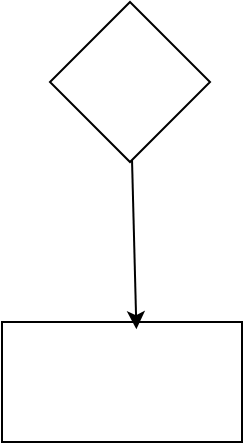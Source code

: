 <mxfile version="26.0.11">
  <diagram name="第 1 页" id="kdFhEmz8xHrsEHEFKwNB">
    <mxGraphModel dx="1050" dy="522" grid="1" gridSize="10" guides="1" tooltips="1" connect="1" arrows="1" fold="1" page="1" pageScale="1" pageWidth="827" pageHeight="1169" math="0" shadow="0">
      <root>
        <mxCell id="0" />
        <mxCell id="1" parent="0" />
        <mxCell id="POpT-gHryqxzHusIflVl-1" value="" style="rounded=0;whiteSpace=wrap;html=1;" vertex="1" parent="1">
          <mxGeometry x="350" y="240" width="120" height="60" as="geometry" />
        </mxCell>
        <mxCell id="POpT-gHryqxzHusIflVl-2" value="" style="rhombus;whiteSpace=wrap;html=1;" vertex="1" parent="1">
          <mxGeometry x="374" y="80" width="80" height="80" as="geometry" />
        </mxCell>
        <mxCell id="POpT-gHryqxzHusIflVl-3" style="rounded=0;orthogonalLoop=1;jettySize=auto;html=1;entryX=0.56;entryY=0.06;entryDx=0;entryDy=0;entryPerimeter=0;" edge="1" parent="1" source="POpT-gHryqxzHusIflVl-2" target="POpT-gHryqxzHusIflVl-1">
          <mxGeometry relative="1" as="geometry" />
        </mxCell>
      </root>
    </mxGraphModel>
  </diagram>
</mxfile>
